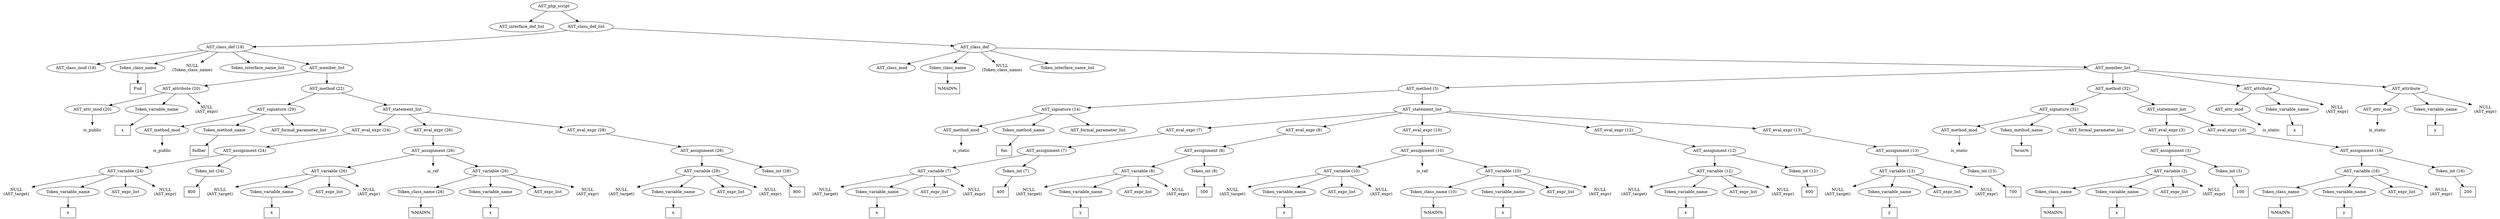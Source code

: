 /*
 * AST in dot format generated by phc -- the PHP compiler
 */

digraph AST {
node_0 [label="AST_php_script"];
node_1 [label="AST_interface_def_list"];
node_2 [label="AST_class_def_list"];
node_3 [label="AST_class_def (18)"];
node_4 [label="AST_class_mod (18)"];
node_5 [label="Token_class_name"];
node_6 [label="Fud", shape=box]
node_5 -> node_6;
node_7 [label="NULL\n(Token_class_name)", shape=plaintext]
node_8 [label="Token_interface_name_list"];
node_9 [label="AST_member_list"];
node_10 [label="AST_attribute (20)"];
node_11 [label="AST_attr_mod (20)"];
node_12 [label="is_public", shape=plaintext]
node_11 -> node_12;
node_13 [label="Token_variable_name"];
node_14 [label="x", shape=box]
node_13 -> node_14;
node_15 [label="NULL\n(AST_expr)", shape=plaintext]
node_10 -> node_15;
node_10 -> node_13;
node_10 -> node_11;
node_16 [label="AST_method (22)"];
node_17 [label="AST_signature (29)"];
node_18 [label="AST_method_mod"];
node_19 [label="is_public", shape=plaintext]
node_18 -> node_19;
node_20 [label="Token_method_name"];
node_21 [label="fudbar", shape=box]
node_20 -> node_21;
node_22 [label="AST_formal_parameter_list"];
node_17 -> node_22;
node_17 -> node_20;
node_17 -> node_18;
node_23 [label="AST_statement_list"];
node_24 [label="AST_eval_expr (24)"];
node_25 [label="AST_assignment (24)"];
node_26 [label="AST_variable (24)"];
node_27 [label="NULL\n(AST_target)", shape=plaintext]
node_28 [label="Token_variable_name"];
node_29 [label="x", shape=box]
node_28 -> node_29;
node_30 [label="AST_expr_list"];
node_31 [label="NULL\n(AST_expr)", shape=plaintext]
node_26 -> node_31;
node_26 -> node_30;
node_26 -> node_28;
node_26 -> node_27;
node_32 [label="Token_int (24)"];
node_33 [label="800", shape=box]
node_32 -> node_33;
node_25 -> node_32;
node_25 -> node_26;
node_24 -> node_25;
node_34 [label="AST_eval_expr (26)"];
node_35 [label="AST_assignment (26)"];
node_36 [label="AST_variable (26)"];
node_37 [label="NULL\n(AST_target)", shape=plaintext]
node_38 [label="Token_variable_name"];
node_39 [label="x", shape=box]
node_38 -> node_39;
node_40 [label="AST_expr_list"];
node_41 [label="NULL\n(AST_expr)", shape=plaintext]
node_36 -> node_41;
node_36 -> node_40;
node_36 -> node_38;
node_36 -> node_37;
node_42 [label="is_ref", shape=plaintext]
node_43 [label="AST_variable (26)"];
node_44 [label="Token_class_name (26)"];
node_45 [label="%MAIN%", shape=box]
node_44 -> node_45;
node_46 [label="Token_variable_name"];
node_47 [label="x", shape=box]
node_46 -> node_47;
node_48 [label="AST_expr_list"];
node_49 [label="NULL\n(AST_expr)", shape=plaintext]
node_43 -> node_49;
node_43 -> node_48;
node_43 -> node_46;
node_43 -> node_44;
node_35 -> node_43;
node_35 -> node_42;
node_35 -> node_36;
node_34 -> node_35;
node_50 [label="AST_eval_expr (28)"];
node_51 [label="AST_assignment (28)"];
node_52 [label="AST_variable (28)"];
node_53 [label="NULL\n(AST_target)", shape=plaintext]
node_54 [label="Token_variable_name"];
node_55 [label="x", shape=box]
node_54 -> node_55;
node_56 [label="AST_expr_list"];
node_57 [label="NULL\n(AST_expr)", shape=plaintext]
node_52 -> node_57;
node_52 -> node_56;
node_52 -> node_54;
node_52 -> node_53;
node_58 [label="Token_int (28)"];
node_59 [label="900", shape=box]
node_58 -> node_59;
node_51 -> node_58;
node_51 -> node_52;
node_50 -> node_51;
node_23 -> node_50;
node_23 -> node_34;
node_23 -> node_24;
node_16 -> node_23;
node_16 -> node_17;
node_9 -> node_16;
node_9 -> node_10;
node_3 -> node_9;
node_3 -> node_8;
node_3 -> node_7;
node_3 -> node_5;
node_3 -> node_4;
node_60 [label="AST_class_def"];
node_61 [label="AST_class_mod"];
node_62 [label="Token_class_name"];
node_63 [label="%MAIN%", shape=box]
node_62 -> node_63;
node_64 [label="NULL\n(Token_class_name)", shape=plaintext]
node_65 [label="Token_interface_name_list"];
node_66 [label="AST_member_list"];
node_67 [label="AST_method (5)"];
node_68 [label="AST_signature (14)"];
node_69 [label="AST_method_mod"];
node_70 [label="is_static", shape=plaintext]
node_69 -> node_70;
node_71 [label="Token_method_name"];
node_72 [label="foo", shape=box]
node_71 -> node_72;
node_73 [label="AST_formal_parameter_list"];
node_68 -> node_73;
node_68 -> node_71;
node_68 -> node_69;
node_74 [label="AST_statement_list"];
node_75 [label="AST_eval_expr (7)"];
node_76 [label="AST_assignment (7)"];
node_77 [label="AST_variable (7)"];
node_78 [label="NULL\n(AST_target)", shape=plaintext]
node_79 [label="Token_variable_name"];
node_80 [label="x", shape=box]
node_79 -> node_80;
node_81 [label="AST_expr_list"];
node_82 [label="NULL\n(AST_expr)", shape=plaintext]
node_77 -> node_82;
node_77 -> node_81;
node_77 -> node_79;
node_77 -> node_78;
node_83 [label="Token_int (7)"];
node_84 [label="400", shape=box]
node_83 -> node_84;
node_76 -> node_83;
node_76 -> node_77;
node_75 -> node_76;
node_85 [label="AST_eval_expr (8)"];
node_86 [label="AST_assignment (8)"];
node_87 [label="AST_variable (8)"];
node_88 [label="NULL\n(AST_target)", shape=plaintext]
node_89 [label="Token_variable_name"];
node_90 [label="y", shape=box]
node_89 -> node_90;
node_91 [label="AST_expr_list"];
node_92 [label="NULL\n(AST_expr)", shape=plaintext]
node_87 -> node_92;
node_87 -> node_91;
node_87 -> node_89;
node_87 -> node_88;
node_93 [label="Token_int (8)"];
node_94 [label="500", shape=box]
node_93 -> node_94;
node_86 -> node_93;
node_86 -> node_87;
node_85 -> node_86;
node_95 [label="AST_eval_expr (10)"];
node_96 [label="AST_assignment (10)"];
node_97 [label="AST_variable (10)"];
node_98 [label="NULL\n(AST_target)", shape=plaintext]
node_99 [label="Token_variable_name"];
node_100 [label="x", shape=box]
node_99 -> node_100;
node_101 [label="AST_expr_list"];
node_102 [label="NULL\n(AST_expr)", shape=plaintext]
node_97 -> node_102;
node_97 -> node_101;
node_97 -> node_99;
node_97 -> node_98;
node_103 [label="is_ref", shape=plaintext]
node_104 [label="AST_variable (10)"];
node_105 [label="Token_class_name (10)"];
node_106 [label="%MAIN%", shape=box]
node_105 -> node_106;
node_107 [label="Token_variable_name"];
node_108 [label="x", shape=box]
node_107 -> node_108;
node_109 [label="AST_expr_list"];
node_110 [label="NULL\n(AST_expr)", shape=plaintext]
node_104 -> node_110;
node_104 -> node_109;
node_104 -> node_107;
node_104 -> node_105;
node_96 -> node_104;
node_96 -> node_103;
node_96 -> node_97;
node_95 -> node_96;
node_111 [label="AST_eval_expr (12)"];
node_112 [label="AST_assignment (12)"];
node_113 [label="AST_variable (12)"];
node_114 [label="NULL\n(AST_target)", shape=plaintext]
node_115 [label="Token_variable_name"];
node_116 [label="x", shape=box]
node_115 -> node_116;
node_117 [label="AST_expr_list"];
node_118 [label="NULL\n(AST_expr)", shape=plaintext]
node_113 -> node_118;
node_113 -> node_117;
node_113 -> node_115;
node_113 -> node_114;
node_119 [label="Token_int (12)"];
node_120 [label="600", shape=box]
node_119 -> node_120;
node_112 -> node_119;
node_112 -> node_113;
node_111 -> node_112;
node_121 [label="AST_eval_expr (13)"];
node_122 [label="AST_assignment (13)"];
node_123 [label="AST_variable (13)"];
node_124 [label="NULL\n(AST_target)", shape=plaintext]
node_125 [label="Token_variable_name"];
node_126 [label="y", shape=box]
node_125 -> node_126;
node_127 [label="AST_expr_list"];
node_128 [label="NULL\n(AST_expr)", shape=plaintext]
node_123 -> node_128;
node_123 -> node_127;
node_123 -> node_125;
node_123 -> node_124;
node_129 [label="Token_int (13)"];
node_130 [label="700", shape=box]
node_129 -> node_130;
node_122 -> node_129;
node_122 -> node_123;
node_121 -> node_122;
node_74 -> node_121;
node_74 -> node_111;
node_74 -> node_95;
node_74 -> node_85;
node_74 -> node_75;
node_67 -> node_74;
node_67 -> node_68;
node_131 [label="AST_method (32)"];
node_132 [label="AST_signature (32)"];
node_133 [label="AST_method_mod"];
node_134 [label="is_static", shape=plaintext]
node_133 -> node_134;
node_135 [label="Token_method_name"];
node_136 [label="%run%", shape=box]
node_135 -> node_136;
node_137 [label="AST_formal_parameter_list"];
node_132 -> node_137;
node_132 -> node_135;
node_132 -> node_133;
node_138 [label="AST_statement_list"];
node_139 [label="AST_eval_expr (3)"];
node_140 [label="AST_assignment (3)"];
node_141 [label="AST_variable (3)"];
node_142 [label="Token_class_name"];
node_143 [label="%MAIN%", shape=box]
node_142 -> node_143;
node_144 [label="Token_variable_name"];
node_145 [label="x", shape=box]
node_144 -> node_145;
node_146 [label="AST_expr_list"];
node_147 [label="NULL\n(AST_expr)", shape=plaintext]
node_141 -> node_147;
node_141 -> node_146;
node_141 -> node_144;
node_141 -> node_142;
node_148 [label="Token_int (3)"];
node_149 [label="100", shape=box]
node_148 -> node_149;
node_140 -> node_148;
node_140 -> node_141;
node_139 -> node_140;
node_150 [label="AST_eval_expr (16)"];
node_151 [label="AST_assignment (16)"];
node_152 [label="AST_variable (16)"];
node_153 [label="Token_class_name"];
node_154 [label="%MAIN%", shape=box]
node_153 -> node_154;
node_155 [label="Token_variable_name"];
node_156 [label="y", shape=box]
node_155 -> node_156;
node_157 [label="AST_expr_list"];
node_158 [label="NULL\n(AST_expr)", shape=plaintext]
node_152 -> node_158;
node_152 -> node_157;
node_152 -> node_155;
node_152 -> node_153;
node_159 [label="Token_int (16)"];
node_160 [label="200", shape=box]
node_159 -> node_160;
node_151 -> node_159;
node_151 -> node_152;
node_150 -> node_151;
node_138 -> node_150;
node_138 -> node_139;
node_131 -> node_138;
node_131 -> node_132;
node_161 [label="AST_attribute"];
node_162 [label="AST_attr_mod"];
node_163 [label="is_static", shape=plaintext]
node_162 -> node_163;
node_164 [label="Token_variable_name"];
node_165 [label="x", shape=box]
node_164 -> node_165;
node_166 [label="NULL\n(AST_expr)", shape=plaintext]
node_161 -> node_166;
node_161 -> node_164;
node_161 -> node_162;
node_167 [label="AST_attribute"];
node_168 [label="AST_attr_mod"];
node_169 [label="is_static", shape=plaintext]
node_168 -> node_169;
node_170 [label="Token_variable_name"];
node_171 [label="y", shape=box]
node_170 -> node_171;
node_172 [label="NULL\n(AST_expr)", shape=plaintext]
node_167 -> node_172;
node_167 -> node_170;
node_167 -> node_168;
node_66 -> node_167;
node_66 -> node_161;
node_66 -> node_131;
node_66 -> node_67;
node_60 -> node_66;
node_60 -> node_65;
node_60 -> node_64;
node_60 -> node_62;
node_60 -> node_61;
node_2 -> node_60;
node_2 -> node_3;
node_0 -> node_2;
node_0 -> node_1;
}

